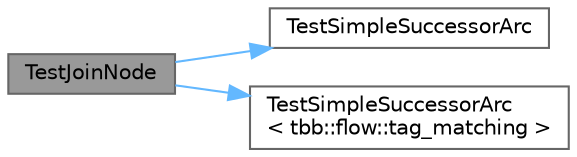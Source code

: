 digraph "TestJoinNode"
{
 // LATEX_PDF_SIZE
  bgcolor="transparent";
  edge [fontname=Helvetica,fontsize=10,labelfontname=Helvetica,labelfontsize=10];
  node [fontname=Helvetica,fontsize=10,shape=box,height=0.2,width=0.4];
  rankdir="LR";
  Node1 [id="Node000001",label="TestJoinNode",height=0.2,width=0.4,color="gray40", fillcolor="grey60", style="filled", fontcolor="black",tooltip=" "];
  Node1 -> Node2 [id="edge1_Node000001_Node000002",color="steelblue1",style="solid",tooltip=" "];
  Node2 [id="Node000002",label="TestSimpleSuccessorArc",height=0.2,width=0.4,color="grey40", fillcolor="white", style="filled",URL="$test__flow__graph__whitebox_8cpp.html#a00e365ee2e883c86a1dd1b235488d0aa",tooltip=" "];
  Node1 -> Node3 [id="edge2_Node000001_Node000003",color="steelblue1",style="solid",tooltip=" "];
  Node3 [id="Node000003",label="TestSimpleSuccessorArc\l\< tbb::flow::tag_matching \>",height=0.2,width=0.4,color="grey40", fillcolor="white", style="filled",URL="$test__flow__graph__whitebox_8cpp.html#afee286a8c8356dc416a54f5b015a546a",tooltip=" "];
}
